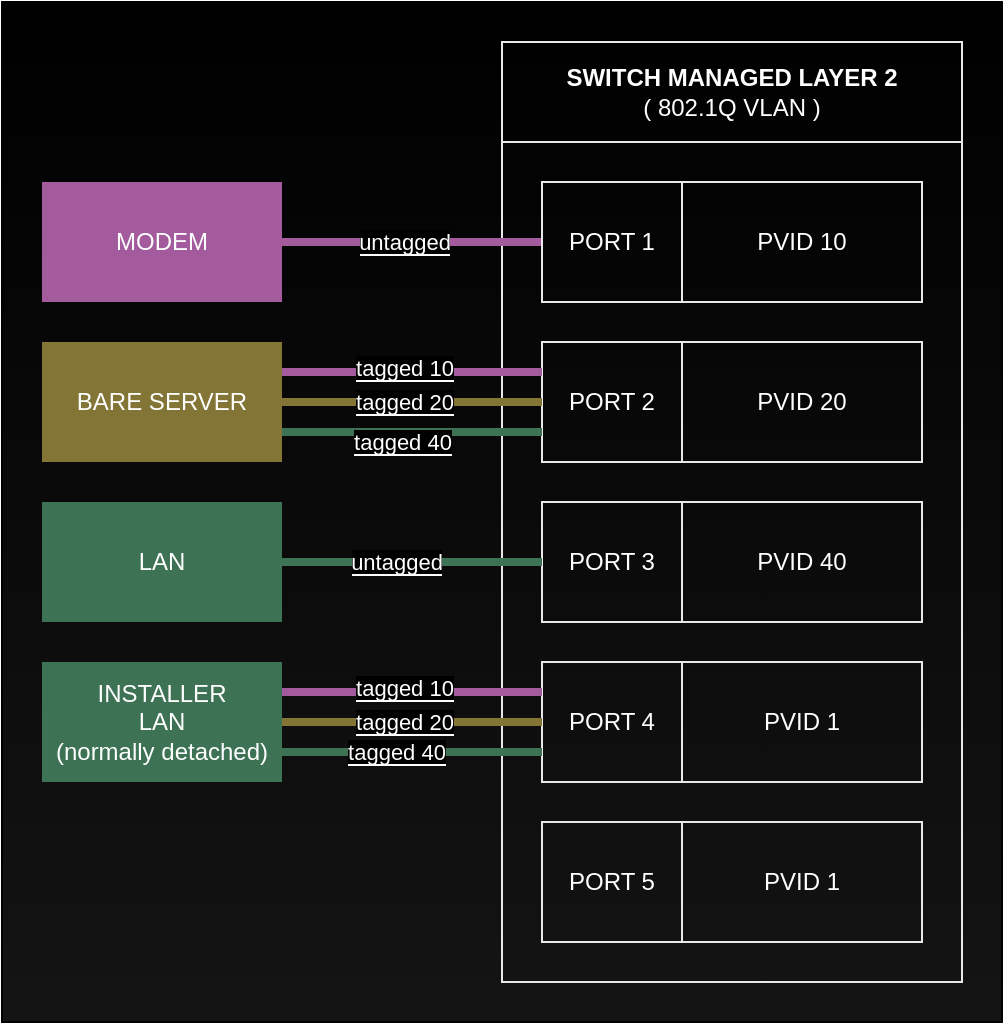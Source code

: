 <mxfile>
    <diagram id="8rtEqvWqdpPbHFSylIEA" name="Page-1">
        <mxGraphModel dx="744" dy="416" grid="1" gridSize="10" guides="1" tooltips="1" connect="1" arrows="1" fold="1" page="1" pageScale="1" pageWidth="850" pageHeight="1100" math="0" shadow="0">
            <root>
                <mxCell id="0"/>
                <mxCell id="1" parent="0"/>
                <mxCell id="38" value="" style="rounded=0;whiteSpace=wrap;html=1;fillColor=#000000;gradientColor=#141414;" parent="1" vertex="1">
                    <mxGeometry x="110" y="80" width="500" height="510" as="geometry"/>
                </mxCell>
                <mxCell id="36" value="" style="rounded=0;whiteSpace=wrap;html=1;fillColor=none;strokeColor=#E8E8E8;" parent="1" vertex="1">
                    <mxGeometry x="360" y="150" width="230" height="420" as="geometry"/>
                </mxCell>
                <mxCell id="4" style="edgeStyle=none;html=1;exitX=1;exitY=0.5;exitDx=0;exitDy=0;fillColor=#d80073;strokeColor=#A35B9E;endArrow=none;endFill=0;strokeWidth=4;entryX=0;entryY=0.5;entryDx=0;entryDy=0;" parent="1" source="2" target="5" edge="1">
                    <mxGeometry relative="1" as="geometry">
                        <mxPoint x="370" y="200" as="targetPoint"/>
                    </mxGeometry>
                </mxCell>
                <mxCell id="32" value="&lt;font style=&quot;background-color: rgb(0, 0, 0);&quot; color=&quot;#ffffff&quot;&gt;untagged&lt;/font&gt;" style="edgeLabel;html=1;align=center;verticalAlign=middle;resizable=0;points=[];" parent="4" vertex="1" connectable="0">
                    <mxGeometry x="0.145" y="2" relative="1" as="geometry">
                        <mxPoint x="-14" y="2" as="offset"/>
                    </mxGeometry>
                </mxCell>
                <mxCell id="2" value="&lt;font color=&quot;#ffffff&quot;&gt;MODEM&lt;/font&gt;" style="rounded=0;whiteSpace=wrap;html=1;fillColor=#A35B9E;strokeColor=none;" parent="1" vertex="1">
                    <mxGeometry x="130" y="170" width="120" height="60" as="geometry"/>
                </mxCell>
                <mxCell id="3" value="&lt;font color=&quot;#ffffff&quot;&gt;&lt;b&gt;SWITCH MANAGED LAYER 2&lt;br&gt;&lt;/b&gt;( 802.1Q VLAN )&lt;/font&gt;" style="rounded=0;whiteSpace=wrap;html=1;fillColor=none;strokeColor=#E8E8E8;" parent="1" vertex="1">
                    <mxGeometry x="360" y="100" width="230" height="50" as="geometry"/>
                </mxCell>
                <mxCell id="5" value="&lt;font color=&quot;#ffffff&quot;&gt;PORT 1&lt;/font&gt;" style="rounded=0;whiteSpace=wrap;html=1;fillColor=none;strokeColor=#E8E8E8;" parent="1" vertex="1">
                    <mxGeometry x="380" y="170" width="70" height="60" as="geometry"/>
                </mxCell>
                <mxCell id="6" value="&lt;font color=&quot;#ffffff&quot;&gt;PVID 10&lt;br&gt;&lt;/font&gt;" style="rounded=0;whiteSpace=wrap;html=1;fillColor=none;strokeColor=#E8E8E8;" parent="1" vertex="1">
                    <mxGeometry x="450" y="170" width="120" height="60" as="geometry"/>
                </mxCell>
                <mxCell id="7" value="&lt;font color=&quot;#ffffff&quot;&gt;PORT 2&lt;/font&gt;" style="rounded=0;whiteSpace=wrap;html=1;fillColor=none;strokeColor=#E8E8E8;" parent="1" vertex="1">
                    <mxGeometry x="380" y="250" width="70" height="60" as="geometry"/>
                </mxCell>
                <mxCell id="8" value="&lt;font color=&quot;#ffffff&quot;&gt;PVID 20&lt;br&gt;&lt;/font&gt;" style="rounded=0;whiteSpace=wrap;html=1;fillColor=none;strokeColor=#E8E8E8;" parent="1" vertex="1">
                    <mxGeometry x="450" y="250" width="120" height="60" as="geometry"/>
                </mxCell>
                <mxCell id="11" value="&lt;font color=&quot;#ffffff&quot;&gt;PORT 3&lt;/font&gt;" style="rounded=0;whiteSpace=wrap;html=1;fillColor=none;strokeColor=#E8E8E8;" parent="1" vertex="1">
                    <mxGeometry x="380" y="330" width="70" height="60" as="geometry"/>
                </mxCell>
                <mxCell id="12" value="&lt;font color=&quot;#ffffff&quot;&gt;PVID 40&lt;br&gt;&lt;/font&gt;" style="rounded=0;whiteSpace=wrap;html=1;fillColor=none;strokeColor=#E8E8E8;" parent="1" vertex="1">
                    <mxGeometry x="450" y="330" width="120" height="60" as="geometry"/>
                </mxCell>
                <mxCell id="21" style="edgeStyle=none;html=1;exitX=1;exitY=0.5;exitDx=0;exitDy=0;strokeColor=#3D7354;endArrow=none;endFill=0;strokeWidth=4;entryX=0;entryY=0.5;entryDx=0;entryDy=0;" parent="1" source="20" target="11" edge="1">
                    <mxGeometry relative="1" as="geometry">
                        <mxPoint x="370" y="360" as="targetPoint"/>
                    </mxGeometry>
                </mxCell>
                <mxCell id="31" value="&lt;font style=&quot;background-color: rgb(0, 0, 0);&quot; color=&quot;#ffffff&quot;&gt;untagged&lt;/font&gt;" style="edgeLabel;html=1;align=center;verticalAlign=middle;resizable=0;points=[];" parent="21" vertex="1" connectable="0">
                    <mxGeometry x="0.192" y="2" relative="1" as="geometry">
                        <mxPoint x="-21" y="2" as="offset"/>
                    </mxGeometry>
                </mxCell>
                <mxCell id="20" value="&lt;font color=&quot;#ffffff&quot;&gt;LAN&lt;/font&gt;" style="rounded=0;whiteSpace=wrap;html=1;fillColor=#3D7354;strokeColor=none;" parent="1" vertex="1">
                    <mxGeometry x="130" y="330" width="120" height="60" as="geometry"/>
                </mxCell>
                <mxCell id="27" style="edgeStyle=none;html=1;exitX=1;exitY=0.5;exitDx=0;exitDy=0;strokeColor=#827535;endArrow=none;endFill=0;strokeWidth=4;entryX=0;entryY=0.5;entryDx=0;entryDy=0;" parent="1" source="26" target="7" edge="1">
                    <mxGeometry relative="1" as="geometry">
                        <mxPoint x="370" y="280" as="targetPoint"/>
                    </mxGeometry>
                </mxCell>
                <mxCell id="34" value="&lt;font style=&quot;background-color: rgb(0, 0, 0);&quot; color=&quot;#ffffff&quot;&gt;tagged 20&lt;/font&gt;" style="edgeLabel;html=1;align=center;verticalAlign=middle;resizable=0;points=[];" parent="27" vertex="1" connectable="0">
                    <mxGeometry x="-0.302" y="-1" relative="1" as="geometry">
                        <mxPoint x="15" y="-1" as="offset"/>
                    </mxGeometry>
                </mxCell>
                <mxCell id="29" style="edgeStyle=none;html=1;exitX=1;exitY=0.75;exitDx=0;exitDy=0;strokeColor=#3D7354;strokeWidth=4;endArrow=none;endFill=0;entryX=0;entryY=0.75;entryDx=0;entryDy=0;" parent="1" source="26" target="7" edge="1">
                    <mxGeometry relative="1" as="geometry">
                        <mxPoint x="370" y="295" as="targetPoint"/>
                    </mxGeometry>
                </mxCell>
                <mxCell id="35" value="&lt;font style=&quot;background-color: rgb(0, 0, 0);&quot; color=&quot;#ffffff&quot;&gt;tagged 40&lt;/font&gt;" style="edgeLabel;html=1;align=center;verticalAlign=middle;resizable=0;points=[];" parent="29" vertex="1" connectable="0">
                    <mxGeometry x="0.31" y="6" relative="1" as="geometry">
                        <mxPoint x="-25" y="11" as="offset"/>
                    </mxGeometry>
                </mxCell>
                <mxCell id="30" style="edgeStyle=none;html=1;exitX=1;exitY=0.25;exitDx=0;exitDy=0;strokeColor=#A35B9E;strokeWidth=4;endArrow=none;endFill=0;entryX=0;entryY=0.25;entryDx=0;entryDy=0;" parent="1" source="26" target="7" edge="1">
                    <mxGeometry relative="1" as="geometry">
                        <mxPoint x="370" y="265" as="targetPoint"/>
                    </mxGeometry>
                </mxCell>
                <mxCell id="33" value="&lt;font style=&quot;background-color: rgb(0, 0, 0);&quot; color=&quot;#ffffff&quot;&gt;tagged 10&lt;/font&gt;" style="edgeLabel;html=1;align=center;verticalAlign=middle;resizable=0;points=[];" parent="30" vertex="1" connectable="0">
                    <mxGeometry x="0.192" y="2" relative="1" as="geometry">
                        <mxPoint x="-17" as="offset"/>
                    </mxGeometry>
                </mxCell>
                <mxCell id="26" value="&lt;font color=&quot;#ffffff&quot;&gt;BARE SERVER&lt;/font&gt;" style="rounded=0;whiteSpace=wrap;html=1;fillColor=#827535;strokeColor=none;" parent="1" vertex="1">
                    <mxGeometry x="130" y="250" width="120" height="60" as="geometry"/>
                </mxCell>
                <mxCell id="40" value="&lt;font color=&quot;#ffffff&quot;&gt;PORT 4&lt;/font&gt;" style="rounded=0;whiteSpace=wrap;html=1;fillColor=none;strokeColor=#E8E8E8;" vertex="1" parent="1">
                    <mxGeometry x="380" y="410" width="70" height="60" as="geometry"/>
                </mxCell>
                <mxCell id="41" value="&lt;font color=&quot;#ffffff&quot;&gt;PVID 1&lt;br&gt;&lt;/font&gt;" style="rounded=0;whiteSpace=wrap;html=1;fillColor=none;strokeColor=#E8E8E8;" vertex="1" parent="1">
                    <mxGeometry x="450" y="410" width="120" height="60" as="geometry"/>
                </mxCell>
                <mxCell id="42" style="edgeStyle=none;html=1;exitX=1;exitY=0.75;exitDx=0;exitDy=0;strokeColor=#3D7354;endArrow=none;endFill=0;strokeWidth=4;entryX=0;entryY=0.75;entryDx=0;entryDy=0;" edge="1" parent="1" source="44" target="40">
                    <mxGeometry relative="1" as="geometry">
                        <mxPoint x="370" y="440" as="targetPoint"/>
                    </mxGeometry>
                </mxCell>
                <mxCell id="43" value="&lt;font style=&quot;background-color: rgb(0, 0, 0);&quot; color=&quot;#ffffff&quot;&gt;tagged 40&lt;/font&gt;" style="edgeLabel;html=1;align=center;verticalAlign=middle;resizable=0;points=[];" vertex="1" connectable="0" parent="42">
                    <mxGeometry x="0.192" y="2" relative="1" as="geometry">
                        <mxPoint x="-21" y="2" as="offset"/>
                    </mxGeometry>
                </mxCell>
                <mxCell id="44" value="&lt;font color=&quot;#ffffff&quot;&gt;INSTALLER&lt;br&gt;LAN&lt;br&gt;(normally detached)&lt;br&gt;&lt;/font&gt;" style="rounded=0;whiteSpace=wrap;html=1;fillColor=#3D7354;strokeColor=none;" vertex="1" parent="1">
                    <mxGeometry x="130" y="410" width="120" height="60" as="geometry"/>
                </mxCell>
                <mxCell id="45" value="&lt;font color=&quot;#ffffff&quot;&gt;PORT 5&lt;/font&gt;" style="rounded=0;whiteSpace=wrap;html=1;fillColor=none;strokeColor=#E8E8E8;" vertex="1" parent="1">
                    <mxGeometry x="380" y="490" width="70" height="60" as="geometry"/>
                </mxCell>
                <mxCell id="46" value="&lt;font color=&quot;#ffffff&quot;&gt;PVID 1&lt;br&gt;&lt;/font&gt;" style="rounded=0;whiteSpace=wrap;html=1;fillColor=none;strokeColor=#E8E8E8;" vertex="1" parent="1">
                    <mxGeometry x="450" y="490" width="120" height="60" as="geometry"/>
                </mxCell>
                <mxCell id="47" style="edgeStyle=none;html=1;exitX=1;exitY=0.25;exitDx=0;exitDy=0;strokeColor=#A35B9E;strokeWidth=4;endArrow=none;endFill=0;entryX=0;entryY=0.25;entryDx=0;entryDy=0;" edge="1" parent="1" source="44" target="40">
                    <mxGeometry relative="1" as="geometry">
                        <mxPoint x="380" y="430" as="targetPoint"/>
                        <mxPoint x="250" y="430" as="sourcePoint"/>
                    </mxGeometry>
                </mxCell>
                <mxCell id="48" value="&lt;font style=&quot;background-color: rgb(0, 0, 0);&quot; color=&quot;#ffffff&quot;&gt;tagged 10&lt;/font&gt;" style="edgeLabel;html=1;align=center;verticalAlign=middle;resizable=0;points=[];" vertex="1" connectable="0" parent="47">
                    <mxGeometry x="0.192" y="2" relative="1" as="geometry">
                        <mxPoint x="-17" as="offset"/>
                    </mxGeometry>
                </mxCell>
                <mxCell id="49" style="edgeStyle=none;html=1;exitX=1;exitY=0.5;exitDx=0;exitDy=0;strokeColor=#827535;endArrow=none;endFill=0;strokeWidth=4;entryX=0;entryY=0.5;entryDx=0;entryDy=0;" edge="1" parent="1" source="44" target="40">
                    <mxGeometry relative="1" as="geometry">
                        <mxPoint x="380" y="439.57" as="targetPoint"/>
                        <mxPoint x="250" y="439.57" as="sourcePoint"/>
                    </mxGeometry>
                </mxCell>
                <mxCell id="50" value="&lt;font style=&quot;background-color: rgb(0, 0, 0);&quot; color=&quot;#ffffff&quot;&gt;tagged 20&lt;/font&gt;" style="edgeLabel;html=1;align=center;verticalAlign=middle;resizable=0;points=[];" vertex="1" connectable="0" parent="49">
                    <mxGeometry x="-0.302" y="-1" relative="1" as="geometry">
                        <mxPoint x="15" y="-1" as="offset"/>
                    </mxGeometry>
                </mxCell>
            </root>
        </mxGraphModel>
    </diagram>
</mxfile>